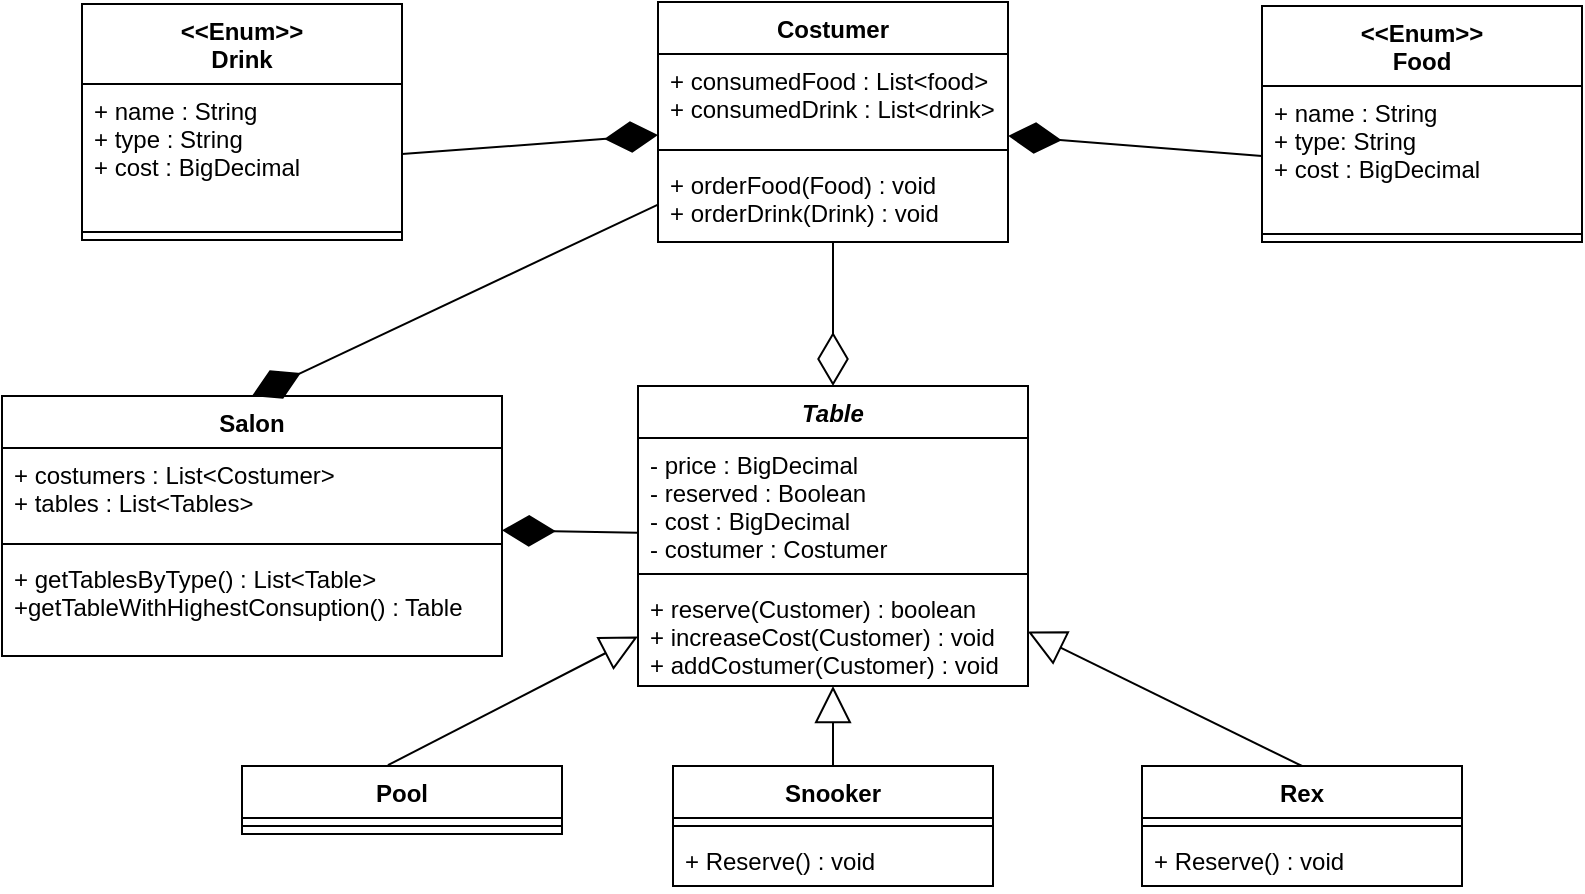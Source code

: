 <mxfile version="17.4.6" type="github">
  <diagram id="7sCuoE26va40y_8TQayE" name="Page-1">
    <mxGraphModel dx="1350" dy="764" grid="1" gridSize="10" guides="1" tooltips="1" connect="1" arrows="1" fold="1" page="1" pageScale="1" pageWidth="850" pageHeight="1100" math="0" shadow="0">
      <root>
        <mxCell id="0" />
        <mxCell id="1" parent="0" />
        <mxCell id="A2mlpOCiIOqAh3bKwQ5F-1" value="Table" style="swimlane;fontStyle=3;align=center;verticalAlign=top;childLayout=stackLayout;horizontal=1;startSize=26;horizontalStack=0;resizeParent=1;resizeParentMax=0;resizeLast=0;collapsible=1;marginBottom=0;" parent="1" vertex="1">
          <mxGeometry x="328" y="210" width="195" height="150" as="geometry" />
        </mxCell>
        <mxCell id="A2mlpOCiIOqAh3bKwQ5F-2" value="- price : BigDecimal&#xa;- reserved : Boolean&#xa;- cost : BigDecimal&#xa;- costumer : Costumer&#xa;&#xa;&#xa;" style="text;strokeColor=none;fillColor=none;align=left;verticalAlign=top;spacingLeft=4;spacingRight=4;overflow=hidden;rotatable=0;points=[[0,0.5],[1,0.5]];portConstraint=eastwest;" parent="A2mlpOCiIOqAh3bKwQ5F-1" vertex="1">
          <mxGeometry y="26" width="195" height="64" as="geometry" />
        </mxCell>
        <mxCell id="A2mlpOCiIOqAh3bKwQ5F-3" value="" style="line;strokeWidth=1;fillColor=none;align=left;verticalAlign=middle;spacingTop=-1;spacingLeft=3;spacingRight=3;rotatable=0;labelPosition=right;points=[];portConstraint=eastwest;" parent="A2mlpOCiIOqAh3bKwQ5F-1" vertex="1">
          <mxGeometry y="90" width="195" height="8" as="geometry" />
        </mxCell>
        <mxCell id="A2mlpOCiIOqAh3bKwQ5F-4" value="+ reserve(Customer) : boolean&#xa;+ increaseCost(Customer) : void&#xa;+ addCostumer(Customer) : void&#xa;" style="text;strokeColor=none;fillColor=none;align=left;verticalAlign=top;spacingLeft=4;spacingRight=4;overflow=hidden;rotatable=0;points=[[0,0.5],[1,0.5]];portConstraint=eastwest;" parent="A2mlpOCiIOqAh3bKwQ5F-1" vertex="1">
          <mxGeometry y="98" width="195" height="52" as="geometry" />
        </mxCell>
        <mxCell id="A2mlpOCiIOqAh3bKwQ5F-5" value="Snooker" style="swimlane;fontStyle=1;align=center;verticalAlign=top;childLayout=stackLayout;horizontal=1;startSize=26;horizontalStack=0;resizeParent=1;resizeParentMax=0;resizeLast=0;collapsible=1;marginBottom=0;" parent="1" vertex="1">
          <mxGeometry x="345.5" y="400" width="160" height="60" as="geometry" />
        </mxCell>
        <mxCell id="A2mlpOCiIOqAh3bKwQ5F-7" value="" style="line;strokeWidth=1;fillColor=none;align=left;verticalAlign=middle;spacingTop=-1;spacingLeft=3;spacingRight=3;rotatable=0;labelPosition=right;points=[];portConstraint=eastwest;" parent="A2mlpOCiIOqAh3bKwQ5F-5" vertex="1">
          <mxGeometry y="26" width="160" height="8" as="geometry" />
        </mxCell>
        <mxCell id="A2mlpOCiIOqAh3bKwQ5F-8" value="+ Reserve() : void" style="text;strokeColor=none;fillColor=none;align=left;verticalAlign=top;spacingLeft=4;spacingRight=4;overflow=hidden;rotatable=0;points=[[0,0.5],[1,0.5]];portConstraint=eastwest;" parent="A2mlpOCiIOqAh3bKwQ5F-5" vertex="1">
          <mxGeometry y="34" width="160" height="26" as="geometry" />
        </mxCell>
        <mxCell id="A2mlpOCiIOqAh3bKwQ5F-9" value="Rex" style="swimlane;fontStyle=1;align=center;verticalAlign=top;childLayout=stackLayout;horizontal=1;startSize=26;horizontalStack=0;resizeParent=1;resizeParentMax=0;resizeLast=0;collapsible=1;marginBottom=0;" parent="1" vertex="1">
          <mxGeometry x="580" y="400" width="160" height="60" as="geometry" />
        </mxCell>
        <mxCell id="A2mlpOCiIOqAh3bKwQ5F-11" value="" style="line;strokeWidth=1;fillColor=none;align=left;verticalAlign=middle;spacingTop=-1;spacingLeft=3;spacingRight=3;rotatable=0;labelPosition=right;points=[];portConstraint=eastwest;" parent="A2mlpOCiIOqAh3bKwQ5F-9" vertex="1">
          <mxGeometry y="26" width="160" height="8" as="geometry" />
        </mxCell>
        <mxCell id="A2mlpOCiIOqAh3bKwQ5F-12" value="+ Reserve() : void" style="text;strokeColor=none;fillColor=none;align=left;verticalAlign=top;spacingLeft=4;spacingRight=4;overflow=hidden;rotatable=0;points=[[0,0.5],[1,0.5]];portConstraint=eastwest;" parent="A2mlpOCiIOqAh3bKwQ5F-9" vertex="1">
          <mxGeometry y="34" width="160" height="26" as="geometry" />
        </mxCell>
        <mxCell id="A2mlpOCiIOqAh3bKwQ5F-13" value="Pool" style="swimlane;fontStyle=1;align=center;verticalAlign=top;childLayout=stackLayout;horizontal=1;startSize=26;horizontalStack=0;resizeParent=1;resizeParentMax=0;resizeLast=0;collapsible=1;marginBottom=0;" parent="1" vertex="1">
          <mxGeometry x="130" y="400" width="160" height="34" as="geometry" />
        </mxCell>
        <mxCell id="A2mlpOCiIOqAh3bKwQ5F-15" value="" style="line;strokeWidth=1;fillColor=none;align=left;verticalAlign=middle;spacingTop=-1;spacingLeft=3;spacingRight=3;rotatable=0;labelPosition=right;points=[];portConstraint=eastwest;" parent="A2mlpOCiIOqAh3bKwQ5F-13" vertex="1">
          <mxGeometry y="26" width="160" height="8" as="geometry" />
        </mxCell>
        <mxCell id="A2mlpOCiIOqAh3bKwQ5F-17" value="" style="endArrow=block;endSize=16;endFill=0;html=1;rounded=0;exitX=0.456;exitY=-0.012;exitDx=0;exitDy=0;exitPerimeter=0;" parent="1" source="A2mlpOCiIOqAh3bKwQ5F-13" target="A2mlpOCiIOqAh3bKwQ5F-1" edge="1">
          <mxGeometry width="160" relative="1" as="geometry">
            <mxPoint x="340" y="390" as="sourcePoint" />
            <mxPoint x="500" y="390" as="targetPoint" />
          </mxGeometry>
        </mxCell>
        <mxCell id="A2mlpOCiIOqAh3bKwQ5F-18" value="" style="endArrow=block;endSize=16;endFill=0;html=1;rounded=0;exitX=0.5;exitY=0;exitDx=0;exitDy=0;" parent="1" source="A2mlpOCiIOqAh3bKwQ5F-5" target="A2mlpOCiIOqAh3bKwQ5F-1" edge="1">
          <mxGeometry width="160" relative="1" as="geometry">
            <mxPoint x="620" y="270" as="sourcePoint" />
            <mxPoint x="450" y="370" as="targetPoint" />
          </mxGeometry>
        </mxCell>
        <mxCell id="A2mlpOCiIOqAh3bKwQ5F-19" value="" style="endArrow=block;endSize=16;endFill=0;html=1;rounded=0;exitX=0.5;exitY=0;exitDx=0;exitDy=0;" parent="1" source="A2mlpOCiIOqAh3bKwQ5F-9" target="A2mlpOCiIOqAh3bKwQ5F-1" edge="1">
          <mxGeometry width="160" relative="1" as="geometry">
            <mxPoint x="340" y="390" as="sourcePoint" />
            <mxPoint x="500" y="390" as="targetPoint" />
          </mxGeometry>
        </mxCell>
        <mxCell id="A2mlpOCiIOqAh3bKwQ5F-20" value="Costumer" style="swimlane;fontStyle=1;align=center;verticalAlign=top;childLayout=stackLayout;horizontal=1;startSize=26;horizontalStack=0;resizeParent=1;resizeParentMax=0;resizeLast=0;collapsible=1;marginBottom=0;" parent="1" vertex="1">
          <mxGeometry x="338" y="18" width="175" height="120" as="geometry" />
        </mxCell>
        <mxCell id="A2mlpOCiIOqAh3bKwQ5F-21" value="+ consumedFood : List&lt;food&gt;&#xa;+ consumedDrink : List&lt;drink&gt;&#xa;" style="text;strokeColor=none;fillColor=none;align=left;verticalAlign=top;spacingLeft=4;spacingRight=4;overflow=hidden;rotatable=0;points=[[0,0.5],[1,0.5]];portConstraint=eastwest;" parent="A2mlpOCiIOqAh3bKwQ5F-20" vertex="1">
          <mxGeometry y="26" width="175" height="44" as="geometry" />
        </mxCell>
        <mxCell id="A2mlpOCiIOqAh3bKwQ5F-22" value="" style="line;strokeWidth=1;fillColor=none;align=left;verticalAlign=middle;spacingTop=-1;spacingLeft=3;spacingRight=3;rotatable=0;labelPosition=right;points=[];portConstraint=eastwest;" parent="A2mlpOCiIOqAh3bKwQ5F-20" vertex="1">
          <mxGeometry y="70" width="175" height="8" as="geometry" />
        </mxCell>
        <mxCell id="A2mlpOCiIOqAh3bKwQ5F-23" value="+ orderFood(Food) : void&#xa;+ orderDrink(Drink) : void&#xa;" style="text;strokeColor=none;fillColor=none;align=left;verticalAlign=top;spacingLeft=4;spacingRight=4;overflow=hidden;rotatable=0;points=[[0,0.5],[1,0.5]];portConstraint=eastwest;" parent="A2mlpOCiIOqAh3bKwQ5F-20" vertex="1">
          <mxGeometry y="78" width="175" height="42" as="geometry" />
        </mxCell>
        <mxCell id="A2mlpOCiIOqAh3bKwQ5F-28" value="&lt;&lt;Enum&gt;&gt;&#xa;Food" style="swimlane;fontStyle=1;align=center;verticalAlign=top;childLayout=stackLayout;horizontal=1;startSize=40;horizontalStack=0;resizeParent=1;resizeParentMax=0;resizeLast=0;collapsible=1;marginBottom=0;" parent="1" vertex="1">
          <mxGeometry x="640" y="20" width="160" height="118" as="geometry" />
        </mxCell>
        <mxCell id="A2mlpOCiIOqAh3bKwQ5F-29" value="+ name : String&#xa;+ type: String&#xa;+ cost : BigDecimal&#xa;" style="text;strokeColor=none;fillColor=none;align=left;verticalAlign=top;spacingLeft=4;spacingRight=4;overflow=hidden;rotatable=0;points=[[0,0.5],[1,0.5]];portConstraint=eastwest;" parent="A2mlpOCiIOqAh3bKwQ5F-28" vertex="1">
          <mxGeometry y="40" width="160" height="70" as="geometry" />
        </mxCell>
        <mxCell id="A2mlpOCiIOqAh3bKwQ5F-30" value="" style="line;strokeWidth=1;fillColor=none;align=left;verticalAlign=middle;spacingTop=-1;spacingLeft=3;spacingRight=3;rotatable=0;labelPosition=right;points=[];portConstraint=eastwest;" parent="A2mlpOCiIOqAh3bKwQ5F-28" vertex="1">
          <mxGeometry y="110" width="160" height="8" as="geometry" />
        </mxCell>
        <mxCell id="A2mlpOCiIOqAh3bKwQ5F-36" value="&lt;&lt;Enum&gt;&gt;&#xa;Drink" style="swimlane;fontStyle=1;align=center;verticalAlign=top;childLayout=stackLayout;horizontal=1;startSize=40;horizontalStack=0;resizeParent=1;resizeParentMax=0;resizeLast=0;collapsible=1;marginBottom=0;" parent="1" vertex="1">
          <mxGeometry x="50" y="19" width="160" height="118" as="geometry" />
        </mxCell>
        <mxCell id="A2mlpOCiIOqAh3bKwQ5F-37" value="+ name : String&#xa;+ type : String&#xa;+ cost : BigDecimal&#xa;" style="text;strokeColor=none;fillColor=none;align=left;verticalAlign=top;spacingLeft=4;spacingRight=4;overflow=hidden;rotatable=0;points=[[0,0.5],[1,0.5]];portConstraint=eastwest;" parent="A2mlpOCiIOqAh3bKwQ5F-36" vertex="1">
          <mxGeometry y="40" width="160" height="70" as="geometry" />
        </mxCell>
        <mxCell id="A2mlpOCiIOqAh3bKwQ5F-38" value="" style="line;strokeWidth=1;fillColor=none;align=left;verticalAlign=middle;spacingTop=-1;spacingLeft=3;spacingRight=3;rotatable=0;labelPosition=right;points=[];portConstraint=eastwest;" parent="A2mlpOCiIOqAh3bKwQ5F-36" vertex="1">
          <mxGeometry y="110" width="160" height="8" as="geometry" />
        </mxCell>
        <mxCell id="A2mlpOCiIOqAh3bKwQ5F-40" value="Salon" style="swimlane;fontStyle=1;align=center;verticalAlign=top;childLayout=stackLayout;horizontal=1;startSize=26;horizontalStack=0;resizeParent=1;resizeParentMax=0;resizeLast=0;collapsible=1;marginBottom=0;" parent="1" vertex="1">
          <mxGeometry x="10" y="215" width="250" height="130" as="geometry" />
        </mxCell>
        <mxCell id="A2mlpOCiIOqAh3bKwQ5F-41" value="+ costumers : List&lt;Costumer&gt;&#xa;+ tables : List&lt;Tables&gt;&#xa;" style="text;strokeColor=none;fillColor=none;align=left;verticalAlign=top;spacingLeft=4;spacingRight=4;overflow=hidden;rotatable=0;points=[[0,0.5],[1,0.5]];portConstraint=eastwest;" parent="A2mlpOCiIOqAh3bKwQ5F-40" vertex="1">
          <mxGeometry y="26" width="250" height="44" as="geometry" />
        </mxCell>
        <mxCell id="A2mlpOCiIOqAh3bKwQ5F-42" value="" style="line;strokeWidth=1;fillColor=none;align=left;verticalAlign=middle;spacingTop=-1;spacingLeft=3;spacingRight=3;rotatable=0;labelPosition=right;points=[];portConstraint=eastwest;" parent="A2mlpOCiIOqAh3bKwQ5F-40" vertex="1">
          <mxGeometry y="70" width="250" height="8" as="geometry" />
        </mxCell>
        <mxCell id="A2mlpOCiIOqAh3bKwQ5F-43" value="+ getTablesByType() : List&lt;Table&gt;&#xa;+getTableWithHighestConsuption() : Table&#xa;" style="text;strokeColor=none;fillColor=none;align=left;verticalAlign=top;spacingLeft=4;spacingRight=4;overflow=hidden;rotatable=0;points=[[0,0.5],[1,0.5]];portConstraint=eastwest;" parent="A2mlpOCiIOqAh3bKwQ5F-40" vertex="1">
          <mxGeometry y="78" width="250" height="52" as="geometry" />
        </mxCell>
        <mxCell id="A2mlpOCiIOqAh3bKwQ5F-44" value="" style="endArrow=diamondThin;endFill=0;endSize=24;html=1;rounded=0;" parent="1" source="A2mlpOCiIOqAh3bKwQ5F-20" target="A2mlpOCiIOqAh3bKwQ5F-1" edge="1">
          <mxGeometry width="160" relative="1" as="geometry">
            <mxPoint x="610" y="220" as="sourcePoint" />
            <mxPoint x="500" y="300" as="targetPoint" />
          </mxGeometry>
        </mxCell>
        <mxCell id="A2mlpOCiIOqAh3bKwQ5F-45" value="" style="endArrow=diamondThin;endFill=1;endSize=24;html=1;rounded=0;exitX=0;exitY=0.5;exitDx=0;exitDy=0;" parent="1" source="A2mlpOCiIOqAh3bKwQ5F-29" target="A2mlpOCiIOqAh3bKwQ5F-20" edge="1">
          <mxGeometry width="160" relative="1" as="geometry">
            <mxPoint x="460" y="290" as="sourcePoint" />
            <mxPoint x="620" y="290" as="targetPoint" />
          </mxGeometry>
        </mxCell>
        <mxCell id="A2mlpOCiIOqAh3bKwQ5F-46" value="" style="endArrow=diamondThin;endFill=1;endSize=24;html=1;rounded=0;exitX=1;exitY=0.5;exitDx=0;exitDy=0;" parent="1" source="A2mlpOCiIOqAh3bKwQ5F-37" target="A2mlpOCiIOqAh3bKwQ5F-20" edge="1">
          <mxGeometry width="160" relative="1" as="geometry">
            <mxPoint x="340" y="300" as="sourcePoint" />
            <mxPoint x="500" y="300" as="targetPoint" />
          </mxGeometry>
        </mxCell>
        <mxCell id="A2mlpOCiIOqAh3bKwQ5F-48" value="" style="endArrow=diamondThin;endFill=1;endSize=24;html=1;rounded=0;" parent="1" source="A2mlpOCiIOqAh3bKwQ5F-1" target="A2mlpOCiIOqAh3bKwQ5F-40" edge="1">
          <mxGeometry width="160" relative="1" as="geometry">
            <mxPoint x="320" y="300" as="sourcePoint" />
            <mxPoint x="500" y="300" as="targetPoint" />
          </mxGeometry>
        </mxCell>
        <mxCell id="A2mlpOCiIOqAh3bKwQ5F-52" value="" style="endArrow=diamondThin;endFill=1;endSize=24;html=1;rounded=0;entryX=0.5;entryY=0;entryDx=0;entryDy=0;" parent="1" source="A2mlpOCiIOqAh3bKwQ5F-20" target="A2mlpOCiIOqAh3bKwQ5F-40" edge="1">
          <mxGeometry width="160" relative="1" as="geometry">
            <mxPoint x="-10" y="210" as="sourcePoint" />
            <mxPoint x="150" y="210" as="targetPoint" />
          </mxGeometry>
        </mxCell>
      </root>
    </mxGraphModel>
  </diagram>
</mxfile>
